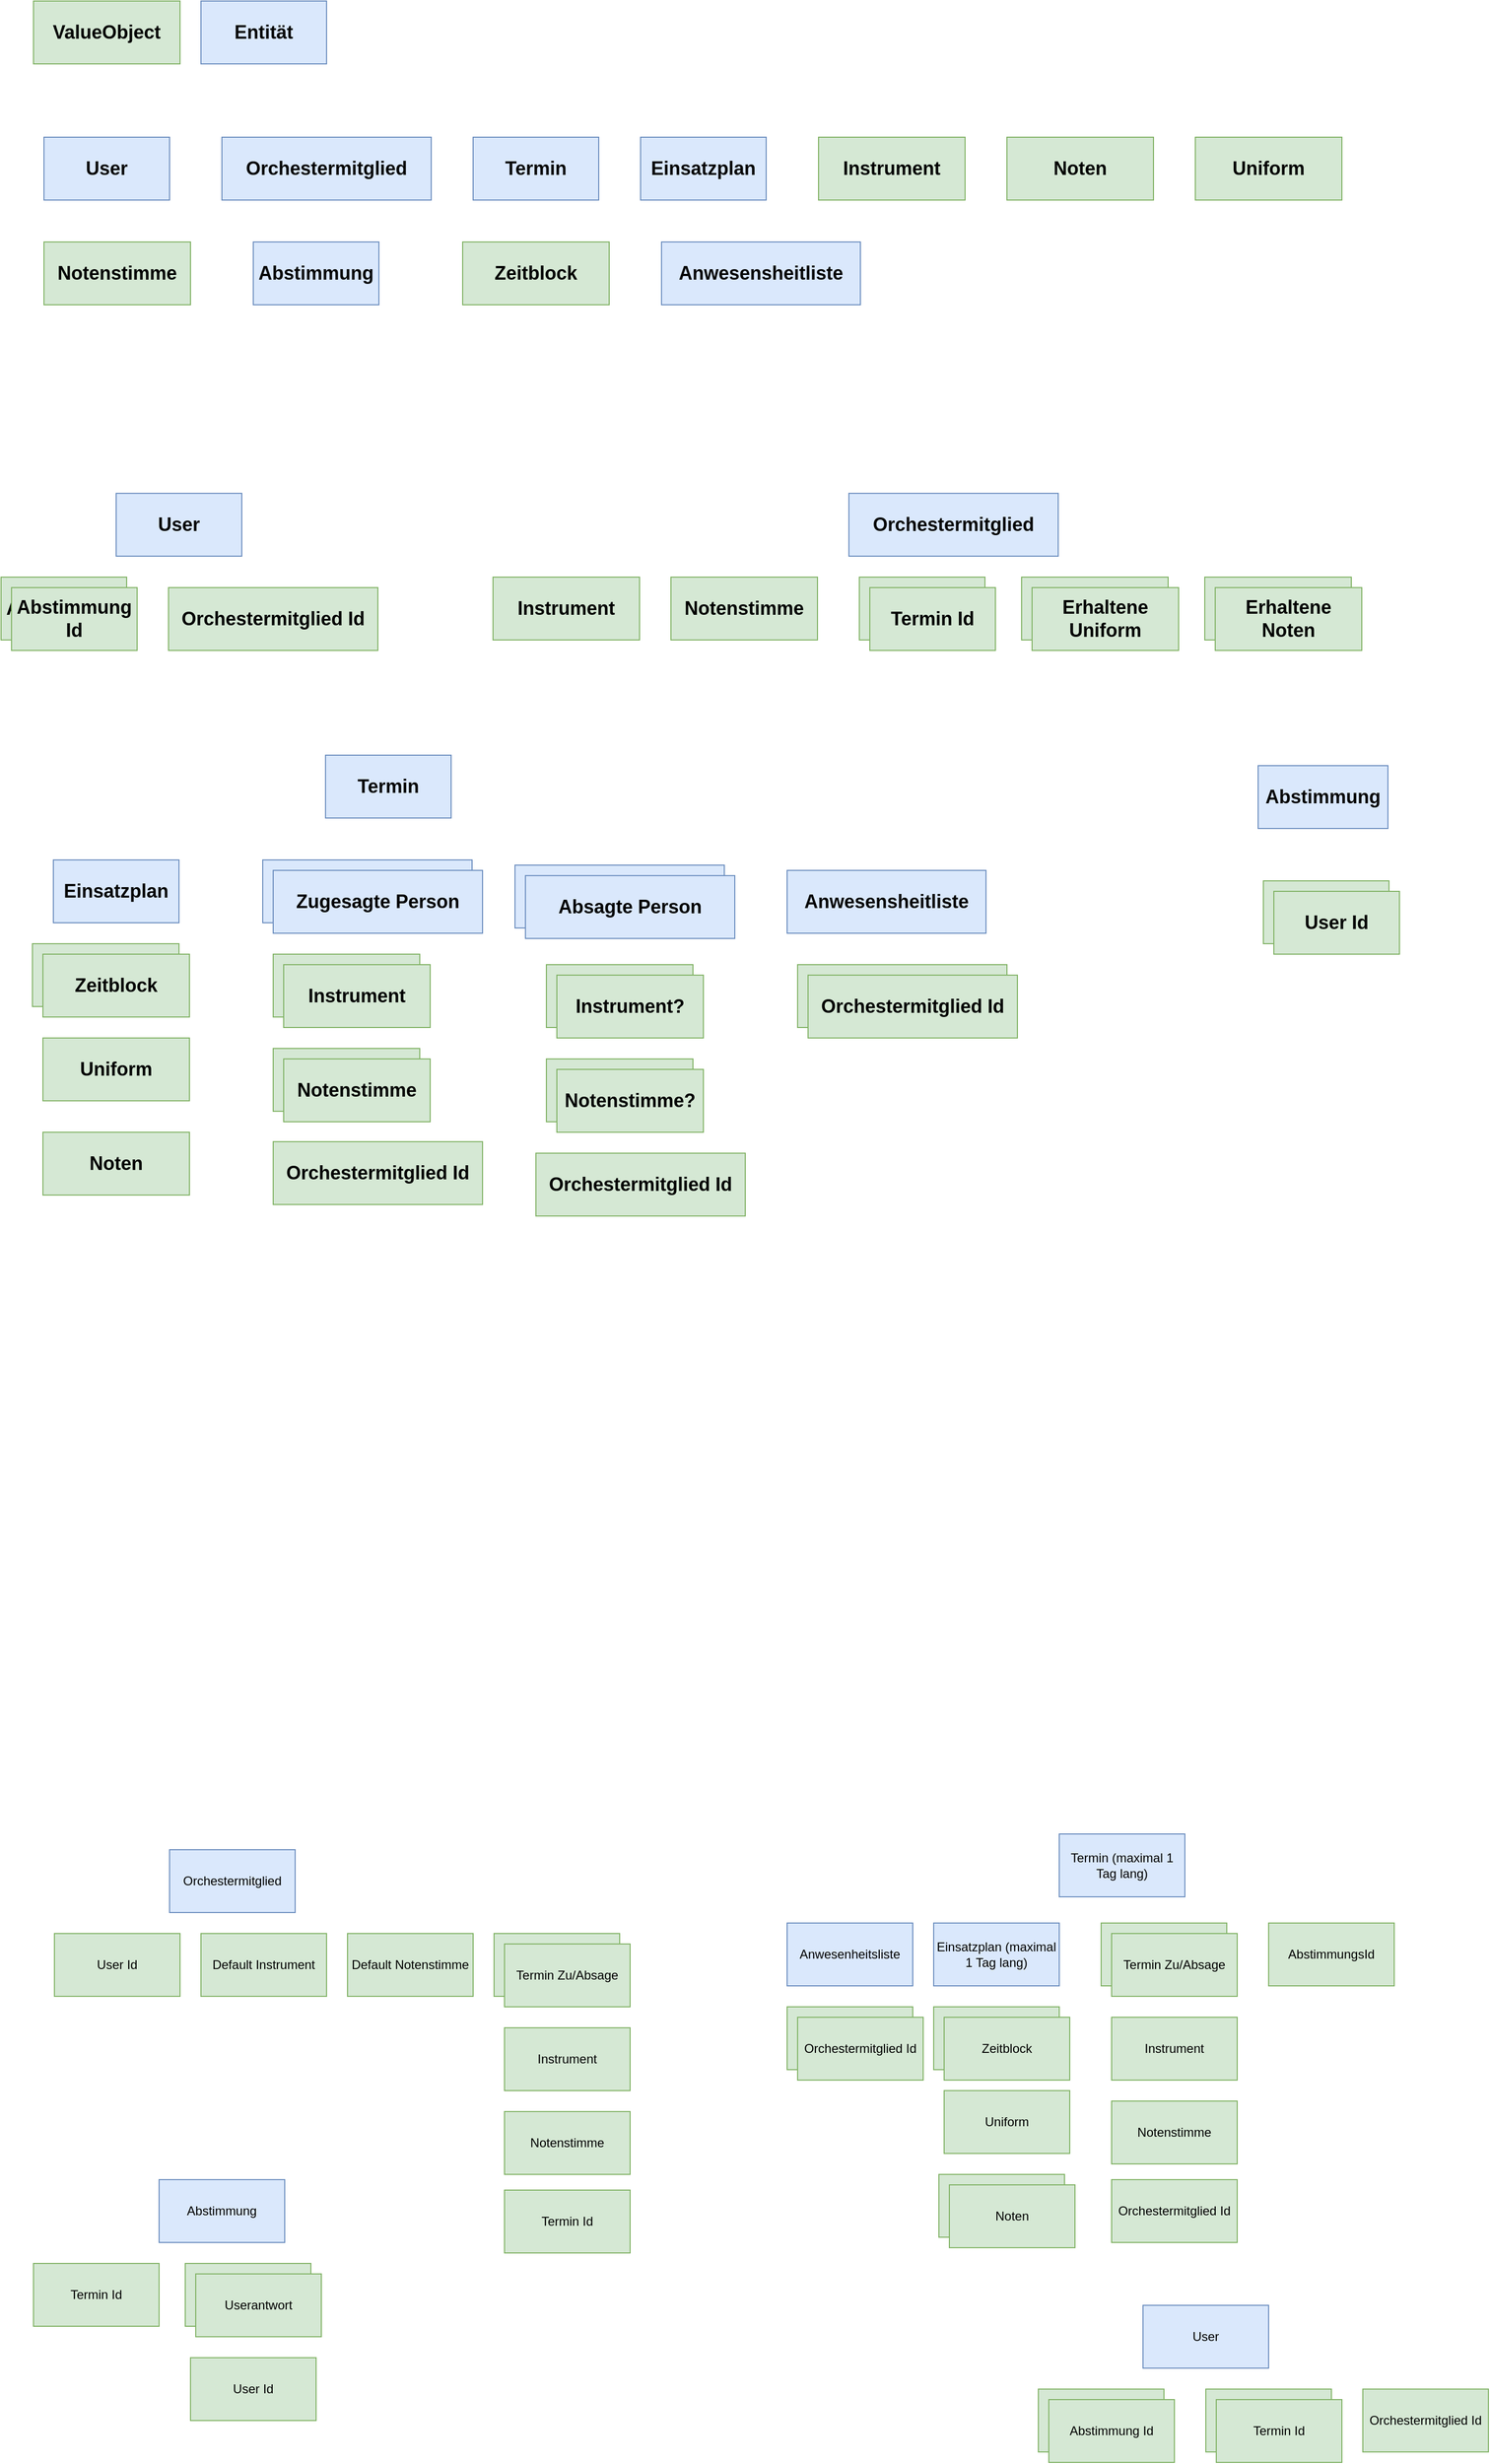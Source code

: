 <mxfile version="21.2.1" type="device">
  <diagram id="C5RBs43oDa-KdzZeNtuy" name="Page-1">
    <mxGraphModel dx="1434" dy="836" grid="1" gridSize="10" guides="1" tooltips="1" connect="1" arrows="1" fold="1" page="1" pageScale="1" pageWidth="827" pageHeight="1169" math="0" shadow="0">
      <root>
        <mxCell id="WIyWlLk6GJQsqaUBKTNV-0" />
        <mxCell id="WIyWlLk6GJQsqaUBKTNV-1" parent="WIyWlLk6GJQsqaUBKTNV-0" />
        <mxCell id="XzJxAb_6agVB2d2-8vv_-41" value="&lt;h2&gt;ValueObject&lt;/h2&gt;" style="rounded=0;whiteSpace=wrap;html=1;fillColor=#d5e8d4;strokeColor=#82b366;fontColor=#000000;" parent="WIyWlLk6GJQsqaUBKTNV-1" vertex="1">
          <mxGeometry x="70" y="20" width="140" height="60" as="geometry" />
        </mxCell>
        <mxCell id="XzJxAb_6agVB2d2-8vv_-42" value="&lt;h2&gt;Entität&lt;/h2&gt;" style="rounded=0;whiteSpace=wrap;html=1;fillColor=#dae8fc;strokeColor=#6c8ebf;labelBackgroundColor=none;fontColor=#050505;" parent="WIyWlLk6GJQsqaUBKTNV-1" vertex="1">
          <mxGeometry x="230" y="20" width="120" height="60" as="geometry" />
        </mxCell>
        <mxCell id="XzJxAb_6agVB2d2-8vv_-46" value="Abstimmung" style="rounded=0;whiteSpace=wrap;html=1;fillColor=#d5e8d4;strokeColor=#82b366;fontColor=#000000;" parent="WIyWlLk6GJQsqaUBKTNV-1" vertex="1">
          <mxGeometry x="1030" y="2300" width="120" height="60" as="geometry" />
        </mxCell>
        <mxCell id="XzJxAb_6agVB2d2-8vv_-47" value="Abstimmung Id" style="rounded=0;whiteSpace=wrap;html=1;fillColor=#d5e8d4;strokeColor=#82b366;fontColor=#000000;" parent="WIyWlLk6GJQsqaUBKTNV-1" vertex="1">
          <mxGeometry x="1040" y="2310" width="120" height="60" as="geometry" />
        </mxCell>
        <mxCell id="XzJxAb_6agVB2d2-8vv_-49" value="Termin (maximal 1 Tag lang)" style="rounded=0;whiteSpace=wrap;html=1;background-color=&quot;green&quot;;fillColor=#dae8fc;strokeColor=#6c8ebf;fontColor=#000000;" parent="WIyWlLk6GJQsqaUBKTNV-1" vertex="1">
          <mxGeometry x="1050" y="1770" width="120" height="60" as="geometry" />
        </mxCell>
        <mxCell id="XzJxAb_6agVB2d2-8vv_-50" value="Einsatzplan (maximal 1 Tag lang)" style="rounded=0;whiteSpace=wrap;html=1;fillColor=#dae8fc;strokeColor=#6c8ebf;fontColor=#000000;" parent="WIyWlLk6GJQsqaUBKTNV-1" vertex="1">
          <mxGeometry x="930" y="1855" width="120" height="60" as="geometry" />
        </mxCell>
        <mxCell id="XzJxAb_6agVB2d2-8vv_-53" value="AbstimmungsId" style="rounded=0;whiteSpace=wrap;html=1;fillColor=#d5e8d4;strokeColor=#82b366;fontColor=#000000;" parent="WIyWlLk6GJQsqaUBKTNV-1" vertex="1">
          <mxGeometry x="1250" y="1855" width="120" height="60" as="geometry" />
        </mxCell>
        <mxCell id="XzJxAb_6agVB2d2-8vv_-54" value="Orchestermitglied" style="rounded=0;whiteSpace=wrap;html=1;fillColor=#dae8fc;strokeColor=#6c8ebf;fontColor=#000000;" parent="WIyWlLk6GJQsqaUBKTNV-1" vertex="1">
          <mxGeometry x="200" y="1785" width="120" height="60" as="geometry" />
        </mxCell>
        <mxCell id="XzJxAb_6agVB2d2-8vv_-55" value="Abstimmung" style="rounded=0;whiteSpace=wrap;html=1;fillColor=#dae8fc;strokeColor=#6c8ebf;fontColor=#000000;" parent="WIyWlLk6GJQsqaUBKTNV-1" vertex="1">
          <mxGeometry x="190" y="2100" width="120" height="60" as="geometry" />
        </mxCell>
        <mxCell id="XzJxAb_6agVB2d2-8vv_-57" value="Zeitblock" style="rounded=0;whiteSpace=wrap;html=1;fillColor=#d5e8d4;strokeColor=#82b366;fontColor=#000000;" parent="WIyWlLk6GJQsqaUBKTNV-1" vertex="1">
          <mxGeometry x="930" y="1935" width="120" height="60" as="geometry" />
        </mxCell>
        <mxCell id="XzJxAb_6agVB2d2-8vv_-58" value="Zeitblock" style="rounded=0;whiteSpace=wrap;html=1;fillColor=#d5e8d4;strokeColor=#82b366;fontColor=#000000;" parent="WIyWlLk6GJQsqaUBKTNV-1" vertex="1">
          <mxGeometry x="940" y="1945" width="120" height="60" as="geometry" />
        </mxCell>
        <mxCell id="XzJxAb_6agVB2d2-8vv_-59" value="User Id" style="rounded=0;whiteSpace=wrap;html=1;fillColor=#d5e8d4;strokeColor=#82b366;fontColor=#000000;" parent="WIyWlLk6GJQsqaUBKTNV-1" vertex="1">
          <mxGeometry x="90" y="1865" width="120" height="60" as="geometry" />
        </mxCell>
        <mxCell id="XzJxAb_6agVB2d2-8vv_-62" value="Termin Id" style="rounded=0;whiteSpace=wrap;html=1;background-color=&quot;green&quot;;fillColor=#d5e8d4;strokeColor=#82b366;fontColor=#000000;" parent="WIyWlLk6GJQsqaUBKTNV-1" vertex="1">
          <mxGeometry x="70" y="2180" width="120" height="60" as="geometry" />
        </mxCell>
        <mxCell id="XzJxAb_6agVB2d2-8vv_-63" value="User" style="rounded=0;whiteSpace=wrap;html=1;fillColor=#d5e8d4;strokeColor=#82b366;fontColor=#000000;" parent="WIyWlLk6GJQsqaUBKTNV-1" vertex="1">
          <mxGeometry x="215" y="2180" width="120" height="60" as="geometry" />
        </mxCell>
        <mxCell id="XzJxAb_6agVB2d2-8vv_-64" value="Userantwort" style="rounded=0;whiteSpace=wrap;html=1;fillColor=#d5e8d4;strokeColor=#82b366;fontColor=#000000;" parent="WIyWlLk6GJQsqaUBKTNV-1" vertex="1">
          <mxGeometry x="225" y="2190" width="120" height="60" as="geometry" />
        </mxCell>
        <mxCell id="XzJxAb_6agVB2d2-8vv_-69" value="User Id" style="rounded=0;whiteSpace=wrap;html=1;fillColor=#d5e8d4;strokeColor=#82b366;fontColor=#000000;" parent="WIyWlLk6GJQsqaUBKTNV-1" vertex="1">
          <mxGeometry x="220" y="2270" width="120" height="60" as="geometry" />
        </mxCell>
        <mxCell id="XzJxAb_6agVB2d2-8vv_-70" value="Default Instrument" style="rounded=0;whiteSpace=wrap;html=1;fillColor=#d5e8d4;strokeColor=#82b366;fontColor=#000000;" parent="WIyWlLk6GJQsqaUBKTNV-1" vertex="1">
          <mxGeometry x="230" y="1865" width="120" height="60" as="geometry" />
        </mxCell>
        <mxCell id="XzJxAb_6agVB2d2-8vv_-71" value="Default Notenstimme" style="rounded=0;whiteSpace=wrap;html=1;fillColor=#d5e8d4;strokeColor=#82b366;fontColor=#000000;" parent="WIyWlLk6GJQsqaUBKTNV-1" vertex="1">
          <mxGeometry x="370" y="1865" width="120" height="60" as="geometry" />
        </mxCell>
        <mxCell id="XzJxAb_6agVB2d2-8vv_-72" value="Noten" style="rounded=0;whiteSpace=wrap;html=1;fillColor=#d5e8d4;strokeColor=#82b366;fontColor=#000000;" parent="WIyWlLk6GJQsqaUBKTNV-1" vertex="1">
          <mxGeometry x="935" y="2095" width="120" height="60" as="geometry" />
        </mxCell>
        <mxCell id="XzJxAb_6agVB2d2-8vv_-73" value="Uniform" style="rounded=0;whiteSpace=wrap;html=1;fillColor=#d5e8d4;strokeColor=#82b366;fontColor=#000000;" parent="WIyWlLk6GJQsqaUBKTNV-1" vertex="1">
          <mxGeometry x="940" y="2015" width="120" height="60" as="geometry" />
        </mxCell>
        <mxCell id="XzJxAb_6agVB2d2-8vv_-74" value="Noten" style="rounded=0;whiteSpace=wrap;html=1;fillColor=#d5e8d4;strokeColor=#82b366;fontColor=#000000;" parent="WIyWlLk6GJQsqaUBKTNV-1" vertex="1">
          <mxGeometry x="945" y="2105" width="120" height="60" as="geometry" />
        </mxCell>
        <mxCell id="XzJxAb_6agVB2d2-8vv_-75" value="Instrument" style="rounded=0;whiteSpace=wrap;html=1;fillColor=#d5e8d4;strokeColor=#82b366;fontColor=#000000;" parent="WIyWlLk6GJQsqaUBKTNV-1" vertex="1">
          <mxGeometry x="1100" y="1945" width="120" height="60" as="geometry" />
        </mxCell>
        <mxCell id="XzJxAb_6agVB2d2-8vv_-76" value="Notenstimme" style="rounded=0;whiteSpace=wrap;html=1;fillColor=#d5e8d4;strokeColor=#82b366;fontColor=#000000;" parent="WIyWlLk6GJQsqaUBKTNV-1" vertex="1">
          <mxGeometry x="1100" y="2025" width="120" height="60" as="geometry" />
        </mxCell>
        <mxCell id="XzJxAb_6agVB2d2-8vv_-77" value="User" style="rounded=0;whiteSpace=wrap;html=1;fillColor=#dae8fc;strokeColor=#6c8ebf;fontColor=#000000;" parent="WIyWlLk6GJQsqaUBKTNV-1" vertex="1">
          <mxGeometry x="1130" y="2220" width="120" height="60" as="geometry" />
        </mxCell>
        <mxCell id="XzJxAb_6agVB2d2-8vv_-78" value="Termin Zusage/Absage" style="rounded=0;whiteSpace=wrap;html=1;fillColor=#d5e8d4;strokeColor=#82b366;fontColor=#000000;" parent="WIyWlLk6GJQsqaUBKTNV-1" vertex="1">
          <mxGeometry x="1190" y="2300" width="120" height="60" as="geometry" />
        </mxCell>
        <mxCell id="XzJxAb_6agVB2d2-8vv_-81" value="Termin Zusage/Absage" style="rounded=0;whiteSpace=wrap;html=1;fillColor=#d5e8d4;strokeColor=#82b366;fontColor=#000000;" parent="WIyWlLk6GJQsqaUBKTNV-1" vertex="1">
          <mxGeometry x="1090" y="1855" width="120" height="60" as="geometry" />
        </mxCell>
        <mxCell id="XzJxAb_6agVB2d2-8vv_-82" value="Termin Zu/Absage" style="rounded=0;whiteSpace=wrap;html=1;fillColor=#d5e8d4;strokeColor=#82b366;fontColor=#000000;" parent="WIyWlLk6GJQsqaUBKTNV-1" vertex="1">
          <mxGeometry x="1100" y="1865" width="120" height="60" as="geometry" />
        </mxCell>
        <mxCell id="XzJxAb_6agVB2d2-8vv_-83" value="Termin Id" style="rounded=0;whiteSpace=wrap;html=1;fillColor=#d5e8d4;strokeColor=#82b366;fontColor=#000000;" parent="WIyWlLk6GJQsqaUBKTNV-1" vertex="1">
          <mxGeometry x="1200" y="2310" width="120" height="60" as="geometry" />
        </mxCell>
        <mxCell id="XzJxAb_6agVB2d2-8vv_-87" value="Orchestermitglied Id" style="rounded=0;whiteSpace=wrap;html=1;fillColor=#d5e8d4;strokeColor=#82b366;fontColor=#000000;" parent="WIyWlLk6GJQsqaUBKTNV-1" vertex="1">
          <mxGeometry x="1340" y="2300" width="120" height="60" as="geometry" />
        </mxCell>
        <mxCell id="XzJxAb_6agVB2d2-8vv_-111" value="Anwesenheitsliste" style="rounded=0;whiteSpace=wrap;html=1;fillColor=#dae8fc;strokeColor=#6c8ebf;fontColor=#000000;" parent="WIyWlLk6GJQsqaUBKTNV-1" vertex="1">
          <mxGeometry x="790" y="1855" width="120" height="60" as="geometry" />
        </mxCell>
        <mxCell id="XzJxAb_6agVB2d2-8vv_-112" value="Termin Zusage/Absage" style="rounded=0;whiteSpace=wrap;html=1;fillColor=#d5e8d4;strokeColor=#82b366;fontColor=#000000;" parent="WIyWlLk6GJQsqaUBKTNV-1" vertex="1">
          <mxGeometry x="790" y="1935" width="120" height="60" as="geometry" />
        </mxCell>
        <mxCell id="XzJxAb_6agVB2d2-8vv_-113" value="Orchestermitglied Id" style="rounded=0;whiteSpace=wrap;html=1;fillColor=#d5e8d4;strokeColor=#82b366;fontColor=#000000;" parent="WIyWlLk6GJQsqaUBKTNV-1" vertex="1">
          <mxGeometry x="800" y="1945" width="120" height="60" as="geometry" />
        </mxCell>
        <mxCell id="XzJxAb_6agVB2d2-8vv_-114" value="Orchestermitglied Id" style="rounded=0;whiteSpace=wrap;html=1;fillColor=#d5e8d4;strokeColor=#82b366;fontColor=#000000;" parent="WIyWlLk6GJQsqaUBKTNV-1" vertex="1">
          <mxGeometry x="1100" y="2100" width="120" height="60" as="geometry" />
        </mxCell>
        <mxCell id="XzJxAb_6agVB2d2-8vv_-115" value="Instrument" style="rounded=0;whiteSpace=wrap;html=1;fillColor=#d5e8d4;strokeColor=#82b366;fontColor=#000000;" parent="WIyWlLk6GJQsqaUBKTNV-1" vertex="1">
          <mxGeometry x="520" y="1955" width="120" height="60" as="geometry" />
        </mxCell>
        <mxCell id="XzJxAb_6agVB2d2-8vv_-116" value="Notenstimme" style="rounded=0;whiteSpace=wrap;html=1;fillColor=#d5e8d4;strokeColor=#82b366;fontColor=#000000;" parent="WIyWlLk6GJQsqaUBKTNV-1" vertex="1">
          <mxGeometry x="520" y="2035" width="120" height="60" as="geometry" />
        </mxCell>
        <mxCell id="XzJxAb_6agVB2d2-8vv_-117" value="Termin Zusage/Absage" style="rounded=0;whiteSpace=wrap;html=1;fillColor=#d5e8d4;strokeColor=#82b366;fontColor=#000000;" parent="WIyWlLk6GJQsqaUBKTNV-1" vertex="1">
          <mxGeometry x="510" y="1865" width="120" height="60" as="geometry" />
        </mxCell>
        <mxCell id="XzJxAb_6agVB2d2-8vv_-118" value="Termin Zu/Absage" style="rounded=0;whiteSpace=wrap;html=1;fillColor=#d5e8d4;strokeColor=#82b366;fontColor=#000000;" parent="WIyWlLk6GJQsqaUBKTNV-1" vertex="1">
          <mxGeometry x="520" y="1875" width="120" height="60" as="geometry" />
        </mxCell>
        <mxCell id="XzJxAb_6agVB2d2-8vv_-119" value="Termin Id" style="rounded=0;whiteSpace=wrap;html=1;fillColor=#d5e8d4;strokeColor=#82b366;fontColor=#000000;" parent="WIyWlLk6GJQsqaUBKTNV-1" vertex="1">
          <mxGeometry x="520" y="2110" width="120" height="60" as="geometry" />
        </mxCell>
        <mxCell id="z81c_aREyE3k0mirQv02-2" value="&lt;h2&gt;Anwesensheitliste&lt;/h2&gt;" style="rounded=0;whiteSpace=wrap;html=1;fillColor=#dae8fc;strokeColor=#6c8ebf;labelBackgroundColor=none;fontColor=#050505;" parent="WIyWlLk6GJQsqaUBKTNV-1" vertex="1">
          <mxGeometry x="670" y="250" width="190" height="60" as="geometry" />
        </mxCell>
        <mxCell id="z81c_aREyE3k0mirQv02-3" value="&lt;h2&gt;Abstimmung&lt;/h2&gt;" style="rounded=0;whiteSpace=wrap;html=1;fillColor=#dae8fc;strokeColor=#6c8ebf;labelBackgroundColor=none;fontColor=#050505;" parent="WIyWlLk6GJQsqaUBKTNV-1" vertex="1">
          <mxGeometry x="280" y="250" width="120" height="60" as="geometry" />
        </mxCell>
        <mxCell id="z81c_aREyE3k0mirQv02-4" value="&lt;h2&gt;Einsatzplan&lt;/h2&gt;" style="rounded=0;whiteSpace=wrap;html=1;fillColor=#dae8fc;strokeColor=#6c8ebf;labelBackgroundColor=none;fontColor=#050505;" parent="WIyWlLk6GJQsqaUBKTNV-1" vertex="1">
          <mxGeometry x="650" y="150" width="120" height="60" as="geometry" />
        </mxCell>
        <mxCell id="z81c_aREyE3k0mirQv02-5" value="&lt;h2&gt;Termin&lt;/h2&gt;" style="rounded=0;whiteSpace=wrap;html=1;fillColor=#dae8fc;strokeColor=#6c8ebf;labelBackgroundColor=none;fontColor=#050505;" parent="WIyWlLk6GJQsqaUBKTNV-1" vertex="1">
          <mxGeometry x="490" y="150" width="120" height="60" as="geometry" />
        </mxCell>
        <mxCell id="z81c_aREyE3k0mirQv02-6" value="&lt;h2&gt;Orchestermitglied&lt;/h2&gt;" style="rounded=0;whiteSpace=wrap;html=1;fillColor=#dae8fc;strokeColor=#6c8ebf;labelBackgroundColor=none;fontColor=#050505;" parent="WIyWlLk6GJQsqaUBKTNV-1" vertex="1">
          <mxGeometry x="250" y="150" width="200" height="60" as="geometry" />
        </mxCell>
        <mxCell id="z81c_aREyE3k0mirQv02-7" value="&lt;h2&gt;User&lt;/h2&gt;" style="rounded=0;whiteSpace=wrap;html=1;fillColor=#dae8fc;strokeColor=#6c8ebf;labelBackgroundColor=none;fontColor=#050505;" parent="WIyWlLk6GJQsqaUBKTNV-1" vertex="1">
          <mxGeometry x="80" y="150" width="120" height="60" as="geometry" />
        </mxCell>
        <mxCell id="z81c_aREyE3k0mirQv02-8" value="&lt;h2&gt;Uniform&lt;/h2&gt;" style="rounded=0;whiteSpace=wrap;html=1;fillColor=#d5e8d4;strokeColor=#82b366;fontColor=#000000;" parent="WIyWlLk6GJQsqaUBKTNV-1" vertex="1">
          <mxGeometry x="1180" y="150" width="140" height="60" as="geometry" />
        </mxCell>
        <mxCell id="z81c_aREyE3k0mirQv02-9" value="&lt;h2&gt;Noten&lt;/h2&gt;" style="rounded=0;whiteSpace=wrap;html=1;fillColor=#d5e8d4;strokeColor=#82b366;fontColor=#000000;" parent="WIyWlLk6GJQsqaUBKTNV-1" vertex="1">
          <mxGeometry x="1000" y="150" width="140" height="60" as="geometry" />
        </mxCell>
        <mxCell id="z81c_aREyE3k0mirQv02-10" value="&lt;h2&gt;Instrument&lt;/h2&gt;" style="rounded=0;whiteSpace=wrap;html=1;fillColor=#d5e8d4;strokeColor=#82b366;fontColor=#000000;" parent="WIyWlLk6GJQsqaUBKTNV-1" vertex="1">
          <mxGeometry x="820" y="150" width="140" height="60" as="geometry" />
        </mxCell>
        <mxCell id="z81c_aREyE3k0mirQv02-11" value="&lt;h2&gt;Zeitblock&lt;/h2&gt;" style="rounded=0;whiteSpace=wrap;html=1;fillColor=#d5e8d4;strokeColor=#82b366;fontColor=#000000;" parent="WIyWlLk6GJQsqaUBKTNV-1" vertex="1">
          <mxGeometry x="480" y="250" width="140" height="60" as="geometry" />
        </mxCell>
        <mxCell id="z81c_aREyE3k0mirQv02-12" value="&lt;h2&gt;Notenstimme&lt;/h2&gt;" style="rounded=0;whiteSpace=wrap;html=1;fillColor=#d5e8d4;strokeColor=#82b366;fontColor=#000000;" parent="WIyWlLk6GJQsqaUBKTNV-1" vertex="1">
          <mxGeometry x="80" y="250" width="140" height="60" as="geometry" />
        </mxCell>
        <mxCell id="SbYEubWkDuF8DP7nZWdR-0" value="&lt;h2&gt;User&lt;/h2&gt;" style="rounded=0;whiteSpace=wrap;html=1;fillColor=#dae8fc;strokeColor=#6c8ebf;labelBackgroundColor=none;fontColor=#050505;" parent="WIyWlLk6GJQsqaUBKTNV-1" vertex="1">
          <mxGeometry x="149" y="490" width="120" height="60" as="geometry" />
        </mxCell>
        <mxCell id="SbYEubWkDuF8DP7nZWdR-1" value="&lt;h2&gt;Abstimmung&lt;/h2&gt;" style="rounded=0;whiteSpace=wrap;html=1;fillColor=#d5e8d4;strokeColor=#82b366;labelBackgroundColor=none;fontColor=#000000;" parent="WIyWlLk6GJQsqaUBKTNV-1" vertex="1">
          <mxGeometry x="39" y="570" width="120" height="60" as="geometry" />
        </mxCell>
        <mxCell id="SbYEubWkDuF8DP7nZWdR-2" value="&lt;h2&gt;Abstimmung Id&lt;/h2&gt;" style="rounded=0;whiteSpace=wrap;html=1;fillColor=#d5e8d4;strokeColor=#82b366;labelBackgroundColor=none;fontColor=#000000;" parent="WIyWlLk6GJQsqaUBKTNV-1" vertex="1">
          <mxGeometry x="49" y="580" width="120" height="60" as="geometry" />
        </mxCell>
        <mxCell id="SbYEubWkDuF8DP7nZWdR-3" value="&lt;h2&gt;Orchestermitglied Id&lt;/h2&gt;" style="rounded=0;whiteSpace=wrap;html=1;fillColor=#d5e8d4;strokeColor=#82b366;labelBackgroundColor=none;fontColor=#000000;" parent="WIyWlLk6GJQsqaUBKTNV-1" vertex="1">
          <mxGeometry x="199" y="580" width="200" height="60" as="geometry" />
        </mxCell>
        <mxCell id="SbYEubWkDuF8DP7nZWdR-4" value="&lt;h2&gt;Orchestermitglied&lt;/h2&gt;" style="rounded=0;whiteSpace=wrap;html=1;fillColor=#dae8fc;strokeColor=#6c8ebf;labelBackgroundColor=none;fontColor=#050505;" parent="WIyWlLk6GJQsqaUBKTNV-1" vertex="1">
          <mxGeometry x="849" y="490" width="200" height="60" as="geometry" />
        </mxCell>
        <mxCell id="SbYEubWkDuF8DP7nZWdR-5" value="&lt;h2&gt;Instrument&lt;/h2&gt;" style="rounded=0;whiteSpace=wrap;html=1;fillColor=#d5e8d4;strokeColor=#82b366;fontColor=#000000;" parent="WIyWlLk6GJQsqaUBKTNV-1" vertex="1">
          <mxGeometry x="509" y="570" width="140" height="60" as="geometry" />
        </mxCell>
        <mxCell id="SbYEubWkDuF8DP7nZWdR-6" value="&lt;h2&gt;Notenstimme&lt;/h2&gt;" style="rounded=0;whiteSpace=wrap;html=1;fillColor=#d5e8d4;strokeColor=#82b366;fontColor=#000000;" parent="WIyWlLk6GJQsqaUBKTNV-1" vertex="1">
          <mxGeometry x="679" y="570" width="140" height="60" as="geometry" />
        </mxCell>
        <mxCell id="SbYEubWkDuF8DP7nZWdR-7" value="&lt;h2&gt;Uniform&lt;/h2&gt;" style="rounded=0;whiteSpace=wrap;html=1;fillColor=#d5e8d4;strokeColor=#82b366;fontColor=#000000;" parent="WIyWlLk6GJQsqaUBKTNV-1" vertex="1">
          <mxGeometry x="1014" y="570" width="140" height="60" as="geometry" />
        </mxCell>
        <mxCell id="SbYEubWkDuF8DP7nZWdR-8" value="&lt;h2&gt;Erhaltene Uniform&lt;/h2&gt;" style="rounded=0;whiteSpace=wrap;html=1;fillColor=#d5e8d4;strokeColor=#82b366;fontColor=#000000;" parent="WIyWlLk6GJQsqaUBKTNV-1" vertex="1">
          <mxGeometry x="1024" y="580" width="140" height="60" as="geometry" />
        </mxCell>
        <mxCell id="SbYEubWkDuF8DP7nZWdR-9" value="&lt;h2&gt;Termin&lt;/h2&gt;" style="rounded=0;whiteSpace=wrap;html=1;fillColor=#d5e8d4;strokeColor=#82b366;labelBackgroundColor=none;fontColor=#000000;" parent="WIyWlLk6GJQsqaUBKTNV-1" vertex="1">
          <mxGeometry x="859" y="570" width="120" height="60" as="geometry" />
        </mxCell>
        <mxCell id="SbYEubWkDuF8DP7nZWdR-10" value="&lt;h2&gt;Termin Id&lt;/h2&gt;" style="rounded=0;whiteSpace=wrap;html=1;fillColor=#d5e8d4;strokeColor=#82b366;labelBackgroundColor=none;fontColor=#000000;" parent="WIyWlLk6GJQsqaUBKTNV-1" vertex="1">
          <mxGeometry x="869" y="580" width="120" height="60" as="geometry" />
        </mxCell>
        <mxCell id="SbYEubWkDuF8DP7nZWdR-11" value="&lt;h2&gt;Termin&lt;/h2&gt;" style="rounded=0;whiteSpace=wrap;html=1;fillColor=#dae8fc;strokeColor=#6c8ebf;labelBackgroundColor=none;fontColor=#050505;" parent="WIyWlLk6GJQsqaUBKTNV-1" vertex="1">
          <mxGeometry x="349" y="740" width="120" height="60" as="geometry" />
        </mxCell>
        <mxCell id="SbYEubWkDuF8DP7nZWdR-12" value="&lt;h2&gt;Einsatzplan&lt;/h2&gt;" style="rounded=0;whiteSpace=wrap;html=1;fillColor=#dae8fc;strokeColor=#6c8ebf;labelBackgroundColor=none;fontColor=#050505;" parent="WIyWlLk6GJQsqaUBKTNV-1" vertex="1">
          <mxGeometry x="89" y="840" width="120" height="60" as="geometry" />
        </mxCell>
        <mxCell id="SbYEubWkDuF8DP7nZWdR-13" value="&lt;h2&gt;Zeitblock&lt;/h2&gt;" style="rounded=0;whiteSpace=wrap;html=1;fillColor=#d5e8d4;strokeColor=#82b366;fontColor=#000000;" parent="WIyWlLk6GJQsqaUBKTNV-1" vertex="1">
          <mxGeometry x="69" y="920" width="140" height="60" as="geometry" />
        </mxCell>
        <mxCell id="SbYEubWkDuF8DP7nZWdR-14" value="&lt;h2&gt;Zeitblock&lt;/h2&gt;" style="rounded=0;whiteSpace=wrap;html=1;fillColor=#d5e8d4;strokeColor=#82b366;fontColor=#000000;" parent="WIyWlLk6GJQsqaUBKTNV-1" vertex="1">
          <mxGeometry x="79" y="930" width="140" height="60" as="geometry" />
        </mxCell>
        <mxCell id="SbYEubWkDuF8DP7nZWdR-15" value="&lt;h2&gt;Orchestermitglied&lt;/h2&gt;" style="rounded=0;whiteSpace=wrap;html=1;fillColor=#dae8fc;strokeColor=#6c8ebf;labelBackgroundColor=none;fontColor=#000000;" parent="WIyWlLk6GJQsqaUBKTNV-1" vertex="1">
          <mxGeometry x="289" y="840" width="200" height="60" as="geometry" />
        </mxCell>
        <mxCell id="SbYEubWkDuF8DP7nZWdR-16" value="&lt;h2&gt;Zugesagte Person&lt;/h2&gt;" style="rounded=0;whiteSpace=wrap;html=1;fillColor=#dae8fc;strokeColor=#6c8ebf;labelBackgroundColor=none;fontColor=#000000;" parent="WIyWlLk6GJQsqaUBKTNV-1" vertex="1">
          <mxGeometry x="299" y="850" width="200" height="60" as="geometry" />
        </mxCell>
        <mxCell id="SbYEubWkDuF8DP7nZWdR-17" value="&lt;h2&gt;Uniform&lt;/h2&gt;" style="rounded=0;whiteSpace=wrap;html=1;fillColor=#d5e8d4;strokeColor=#82b366;fontColor=#000000;" parent="WIyWlLk6GJQsqaUBKTNV-1" vertex="1">
          <mxGeometry x="79" y="1010" width="140" height="60" as="geometry" />
        </mxCell>
        <mxCell id="SbYEubWkDuF8DP7nZWdR-18" value="&lt;h2&gt;Noten&lt;/h2&gt;" style="rounded=0;whiteSpace=wrap;html=1;fillColor=#d5e8d4;strokeColor=#82b366;fontColor=#000000;" parent="WIyWlLk6GJQsqaUBKTNV-1" vertex="1">
          <mxGeometry x="79" y="1100" width="140" height="60" as="geometry" />
        </mxCell>
        <mxCell id="SbYEubWkDuF8DP7nZWdR-20" value="&lt;h2&gt;Noten&lt;/h2&gt;" style="rounded=0;whiteSpace=wrap;html=1;fillColor=#d5e8d4;strokeColor=#82b366;fontColor=#000000;" parent="WIyWlLk6GJQsqaUBKTNV-1" vertex="1">
          <mxGeometry x="1189" y="570" width="140" height="60" as="geometry" />
        </mxCell>
        <mxCell id="SbYEubWkDuF8DP7nZWdR-21" value="&lt;h2&gt;Erhaltene Noten&lt;/h2&gt;" style="rounded=0;whiteSpace=wrap;html=1;fillColor=#d5e8d4;strokeColor=#82b366;fontColor=#000000;" parent="WIyWlLk6GJQsqaUBKTNV-1" vertex="1">
          <mxGeometry x="1199" y="580" width="140" height="60" as="geometry" />
        </mxCell>
        <mxCell id="SbYEubWkDuF8DP7nZWdR-22" value="&lt;h2&gt;Anwesensheitliste&lt;/h2&gt;" style="rounded=0;whiteSpace=wrap;html=1;fillColor=#dae8fc;strokeColor=#6c8ebf;labelBackgroundColor=none;fontColor=#050505;" parent="WIyWlLk6GJQsqaUBKTNV-1" vertex="1">
          <mxGeometry x="790" y="850" width="190" height="60" as="geometry" />
        </mxCell>
        <mxCell id="SbYEubWkDuF8DP7nZWdR-23" value="&lt;h2&gt;Abstimmung&lt;/h2&gt;" style="rounded=0;whiteSpace=wrap;html=1;fillColor=#dae8fc;strokeColor=#6c8ebf;labelBackgroundColor=none;fontColor=#050505;" parent="WIyWlLk6GJQsqaUBKTNV-1" vertex="1">
          <mxGeometry x="1240" y="750" width="124" height="60" as="geometry" />
        </mxCell>
        <mxCell id="SbYEubWkDuF8DP7nZWdR-24" value="&lt;h2&gt;User&lt;/h2&gt;" style="rounded=0;whiteSpace=wrap;html=1;fillColor=#d5e8d4;strokeColor=#82b366;labelBackgroundColor=none;fontColor=#000000;" parent="WIyWlLk6GJQsqaUBKTNV-1" vertex="1">
          <mxGeometry x="1245" y="860" width="120" height="60" as="geometry" />
        </mxCell>
        <mxCell id="SbYEubWkDuF8DP7nZWdR-25" value="&lt;h2&gt;User Id&lt;/h2&gt;" style="rounded=0;whiteSpace=wrap;html=1;fillColor=#d5e8d4;strokeColor=#82b366;labelBackgroundColor=none;fontColor=#000000;" parent="WIyWlLk6GJQsqaUBKTNV-1" vertex="1">
          <mxGeometry x="1255" y="870" width="120" height="60" as="geometry" />
        </mxCell>
        <mxCell id="SbYEubWkDuF8DP7nZWdR-31" value="&lt;h2&gt;Orchestermitglied&lt;/h2&gt;" style="rounded=0;whiteSpace=wrap;html=1;fillColor=#d5e8d4;strokeColor=#82b366;labelBackgroundColor=none;fontColor=#000000;" parent="WIyWlLk6GJQsqaUBKTNV-1" vertex="1">
          <mxGeometry x="800" y="940" width="200" height="60" as="geometry" />
        </mxCell>
        <mxCell id="SbYEubWkDuF8DP7nZWdR-32" value="&lt;h2&gt;Orchestermitglied Id&lt;/h2&gt;" style="rounded=0;whiteSpace=wrap;html=1;fillColor=#d5e8d4;strokeColor=#82b366;labelBackgroundColor=none;fontColor=#000000;" parent="WIyWlLk6GJQsqaUBKTNV-1" vertex="1">
          <mxGeometry x="810" y="950" width="200" height="60" as="geometry" />
        </mxCell>
        <mxCell id="2nDOTqrMCMEp5vvrBhWS-0" value="&lt;h2&gt;Instrument&lt;/h2&gt;" style="rounded=0;whiteSpace=wrap;html=1;fillColor=#d5e8d4;strokeColor=#82b366;fontColor=#000000;" parent="WIyWlLk6GJQsqaUBKTNV-1" vertex="1">
          <mxGeometry x="299" y="930" width="140" height="60" as="geometry" />
        </mxCell>
        <mxCell id="2nDOTqrMCMEp5vvrBhWS-1" value="&lt;h2&gt;Notenstimme&lt;/h2&gt;" style="rounded=0;whiteSpace=wrap;html=1;fillColor=#d5e8d4;strokeColor=#82b366;fontColor=#000000;" parent="WIyWlLk6GJQsqaUBKTNV-1" vertex="1">
          <mxGeometry x="299" y="1020" width="140" height="60" as="geometry" />
        </mxCell>
        <mxCell id="2nDOTqrMCMEp5vvrBhWS-2" value="&lt;h2&gt;Instrument&lt;/h2&gt;" style="rounded=0;whiteSpace=wrap;html=1;fillColor=#d5e8d4;strokeColor=#82b366;fontColor=#000000;" parent="WIyWlLk6GJQsqaUBKTNV-1" vertex="1">
          <mxGeometry x="309" y="940" width="140" height="60" as="geometry" />
        </mxCell>
        <mxCell id="2nDOTqrMCMEp5vvrBhWS-3" value="&lt;h2&gt;Notenstimme&lt;/h2&gt;" style="rounded=0;whiteSpace=wrap;html=1;fillColor=#d5e8d4;strokeColor=#82b366;fontColor=#000000;" parent="WIyWlLk6GJQsqaUBKTNV-1" vertex="1">
          <mxGeometry x="309" y="1030" width="140" height="60" as="geometry" />
        </mxCell>
        <mxCell id="2nDOTqrMCMEp5vvrBhWS-4" value="&lt;h2&gt;Orchestermitglied&lt;/h2&gt;" style="rounded=0;whiteSpace=wrap;html=1;fillColor=#dae8fc;strokeColor=#6c8ebf;labelBackgroundColor=none;fontColor=#000000;" parent="WIyWlLk6GJQsqaUBKTNV-1" vertex="1">
          <mxGeometry x="530" y="845" width="200" height="60" as="geometry" />
        </mxCell>
        <mxCell id="2nDOTqrMCMEp5vvrBhWS-5" value="&lt;h2&gt;Absagte Person&lt;/h2&gt;" style="rounded=0;whiteSpace=wrap;html=1;fillColor=#dae8fc;strokeColor=#6c8ebf;labelBackgroundColor=none;fontColor=#000000;" parent="WIyWlLk6GJQsqaUBKTNV-1" vertex="1">
          <mxGeometry x="540" y="855" width="200" height="60" as="geometry" />
        </mxCell>
        <mxCell id="2nDOTqrMCMEp5vvrBhWS-6" value="&lt;h2&gt;Orchestermitglied Id&lt;/h2&gt;" style="rounded=0;whiteSpace=wrap;html=1;fillColor=#d5e8d4;strokeColor=#82b366;labelBackgroundColor=none;fontColor=#000000;" parent="WIyWlLk6GJQsqaUBKTNV-1" vertex="1">
          <mxGeometry x="299" y="1109" width="200" height="60" as="geometry" />
        </mxCell>
        <mxCell id="2nDOTqrMCMEp5vvrBhWS-7" value="&lt;h2&gt;Orchestermitglied Id&lt;/h2&gt;" style="rounded=0;whiteSpace=wrap;html=1;fillColor=#d5e8d4;strokeColor=#82b366;labelBackgroundColor=none;fontColor=#000000;" parent="WIyWlLk6GJQsqaUBKTNV-1" vertex="1">
          <mxGeometry x="550" y="1120" width="200" height="60" as="geometry" />
        </mxCell>
        <mxCell id="2nDOTqrMCMEp5vvrBhWS-8" value="&lt;h2&gt;Instrument&lt;/h2&gt;" style="rounded=0;whiteSpace=wrap;html=1;fillColor=#d5e8d4;strokeColor=#82b366;fontColor=#000000;" parent="WIyWlLk6GJQsqaUBKTNV-1" vertex="1">
          <mxGeometry x="560" y="940" width="140" height="60" as="geometry" />
        </mxCell>
        <mxCell id="2nDOTqrMCMEp5vvrBhWS-9" value="&lt;h2&gt;Notenstimme&lt;/h2&gt;" style="rounded=0;whiteSpace=wrap;html=1;fillColor=#d5e8d4;strokeColor=#82b366;fontColor=#000000;" parent="WIyWlLk6GJQsqaUBKTNV-1" vertex="1">
          <mxGeometry x="560" y="1030" width="140" height="60" as="geometry" />
        </mxCell>
        <mxCell id="2nDOTqrMCMEp5vvrBhWS-10" value="&lt;h2&gt;Instrument?&lt;/h2&gt;" style="rounded=0;whiteSpace=wrap;html=1;fillColor=#d5e8d4;strokeColor=#82b366;fontColor=#000000;" parent="WIyWlLk6GJQsqaUBKTNV-1" vertex="1">
          <mxGeometry x="570" y="950" width="140" height="60" as="geometry" />
        </mxCell>
        <mxCell id="2nDOTqrMCMEp5vvrBhWS-11" value="&lt;h2&gt;Notenstimme?&lt;/h2&gt;" style="rounded=0;whiteSpace=wrap;html=1;fillColor=#d5e8d4;strokeColor=#82b366;fontColor=#000000;" parent="WIyWlLk6GJQsqaUBKTNV-1" vertex="1">
          <mxGeometry x="570" y="1040" width="140" height="60" as="geometry" />
        </mxCell>
      </root>
    </mxGraphModel>
  </diagram>
</mxfile>
